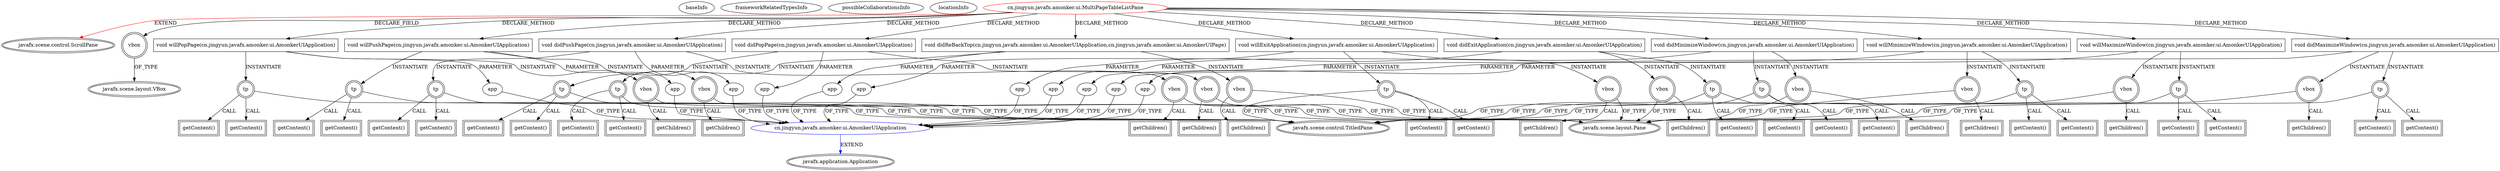 digraph {
baseInfo[graphId=1829,category="extension_graph",isAnonymous=false,possibleRelation=true]
frameworkRelatedTypesInfo[0="javafx.scene.control.ScrollPane"]
possibleCollaborationsInfo[0="1829~CLIENT_METHOD_DECLARATION-PARAMETER_DECLARATION-CLIENT_METHOD_DECLARATION-PARAMETER_DECLARATION-CLIENT_METHOD_DECLARATION-PARAMETER_DECLARATION-CLIENT_METHOD_DECLARATION-PARAMETER_DECLARATION-CLIENT_METHOD_DECLARATION-PARAMETER_DECLARATION-CLIENT_METHOD_DECLARATION-PARAMETER_DECLARATION-CLIENT_METHOD_DECLARATION-PARAMETER_DECLARATION-CLIENT_METHOD_DECLARATION-PARAMETER_DECLARATION-CLIENT_METHOD_DECLARATION-PARAMETER_DECLARATION-CLIENT_METHOD_DECLARATION-PARAMETER_DECLARATION-CLIENT_METHOD_DECLARATION-PARAMETER_DECLARATION-~javafx.scene.control.ScrollPane ~javafx.application.Application ~false~false"]
locationInfo[projectName="amonker-AmonkerFX",filePath="/amonker-AmonkerFX/AmonkerFX-master/src/cn/jingyun/javafx/amonker/ui/MultiPageTableListPane.java",contextSignature="MultiPageTableListPane",graphId="1829"]
0[label="cn.jingyun.javafx.amonker.ui.MultiPageTableListPane",vertexType="ROOT_CLIENT_CLASS_DECLARATION",isFrameworkType=false,color=red]
1[label="javafx.scene.control.ScrollPane",vertexType="FRAMEWORK_CLASS_TYPE",isFrameworkType=true,peripheries=2]
2[label="vbox",vertexType="FIELD_DECLARATION",isFrameworkType=true,peripheries=2,shape=circle]
3[label="javafx.scene.layout.VBox",vertexType="FRAMEWORK_CLASS_TYPE",isFrameworkType=true,peripheries=2]
21[label="void willPushPage(cn.jingyun.javafx.amonker.ui.AmonkerUIApplication)",vertexType="CLIENT_METHOD_DECLARATION",isFrameworkType=false,shape=box]
22[label="app",vertexType="PARAMETER_DECLARATION",isFrameworkType=false]
23[label="cn.jingyun.javafx.amonker.ui.AmonkerUIApplication",vertexType="REFERENCE_CLIENT_CLASS_DECLARATION",isFrameworkType=false,color=blue]
24[label="javafx.application.Application",vertexType="FRAMEWORK_CLASS_TYPE",isFrameworkType=true,peripheries=2]
25[label="vbox",vertexType="VARIABLE_EXPRESION",isFrameworkType=true,peripheries=2,shape=circle]
27[label="javafx.scene.layout.Pane",vertexType="FRAMEWORK_CLASS_TYPE",isFrameworkType=true,peripheries=2]
26[label="getChildren()",vertexType="INSIDE_CALL",isFrameworkType=true,peripheries=2,shape=box]
28[label="tp",vertexType="VARIABLE_EXPRESION",isFrameworkType=true,peripheries=2,shape=circle]
30[label="javafx.scene.control.TitledPane",vertexType="FRAMEWORK_CLASS_TYPE",isFrameworkType=true,peripheries=2]
29[label="getContent()",vertexType="INSIDE_CALL",isFrameworkType=true,peripheries=2,shape=box]
32[label="getContent()",vertexType="INSIDE_CALL",isFrameworkType=true,peripheries=2,shape=box]
33[label="void didPushPage(cn.jingyun.javafx.amonker.ui.AmonkerUIApplication)",vertexType="CLIENT_METHOD_DECLARATION",isFrameworkType=false,shape=box]
34[label="app",vertexType="PARAMETER_DECLARATION",isFrameworkType=false]
36[label="vbox",vertexType="VARIABLE_EXPRESION",isFrameworkType=true,peripheries=2,shape=circle]
37[label="getChildren()",vertexType="INSIDE_CALL",isFrameworkType=true,peripheries=2,shape=box]
39[label="tp",vertexType="VARIABLE_EXPRESION",isFrameworkType=true,peripheries=2,shape=circle]
40[label="getContent()",vertexType="INSIDE_CALL",isFrameworkType=true,peripheries=2,shape=box]
43[label="getContent()",vertexType="INSIDE_CALL",isFrameworkType=true,peripheries=2,shape=box]
44[label="void didReBackTop(cn.jingyun.javafx.amonker.ui.AmonkerUIApplication,cn.jingyun.javafx.amonker.ui.AmonkerUIPage)",vertexType="CLIENT_METHOD_DECLARATION",isFrameworkType=false,shape=box]
45[label="app",vertexType="PARAMETER_DECLARATION",isFrameworkType=false]
47[label="vbox",vertexType="VARIABLE_EXPRESION",isFrameworkType=true,peripheries=2,shape=circle]
48[label="getChildren()",vertexType="INSIDE_CALL",isFrameworkType=true,peripheries=2,shape=box]
50[label="tp",vertexType="VARIABLE_EXPRESION",isFrameworkType=true,peripheries=2,shape=circle]
51[label="getContent()",vertexType="INSIDE_CALL",isFrameworkType=true,peripheries=2,shape=box]
54[label="getContent()",vertexType="INSIDE_CALL",isFrameworkType=true,peripheries=2,shape=box]
55[label="void willPopPage(cn.jingyun.javafx.amonker.ui.AmonkerUIApplication)",vertexType="CLIENT_METHOD_DECLARATION",isFrameworkType=false,shape=box]
56[label="app",vertexType="PARAMETER_DECLARATION",isFrameworkType=false]
58[label="vbox",vertexType="VARIABLE_EXPRESION",isFrameworkType=true,peripheries=2,shape=circle]
59[label="getChildren()",vertexType="INSIDE_CALL",isFrameworkType=true,peripheries=2,shape=box]
61[label="tp",vertexType="VARIABLE_EXPRESION",isFrameworkType=true,peripheries=2,shape=circle]
62[label="getContent()",vertexType="INSIDE_CALL",isFrameworkType=true,peripheries=2,shape=box]
65[label="getContent()",vertexType="INSIDE_CALL",isFrameworkType=true,peripheries=2,shape=box]
66[label="void didPopPage(cn.jingyun.javafx.amonker.ui.AmonkerUIApplication)",vertexType="CLIENT_METHOD_DECLARATION",isFrameworkType=false,shape=box]
67[label="app",vertexType="PARAMETER_DECLARATION",isFrameworkType=false]
69[label="vbox",vertexType="VARIABLE_EXPRESION",isFrameworkType=true,peripheries=2,shape=circle]
70[label="getChildren()",vertexType="INSIDE_CALL",isFrameworkType=true,peripheries=2,shape=box]
72[label="tp",vertexType="VARIABLE_EXPRESION",isFrameworkType=true,peripheries=2,shape=circle]
73[label="getContent()",vertexType="INSIDE_CALL",isFrameworkType=true,peripheries=2,shape=box]
76[label="getContent()",vertexType="INSIDE_CALL",isFrameworkType=true,peripheries=2,shape=box]
77[label="void willExitApplication(cn.jingyun.javafx.amonker.ui.AmonkerUIApplication)",vertexType="CLIENT_METHOD_DECLARATION",isFrameworkType=false,shape=box]
78[label="app",vertexType="PARAMETER_DECLARATION",isFrameworkType=false]
80[label="vbox",vertexType="VARIABLE_EXPRESION",isFrameworkType=true,peripheries=2,shape=circle]
81[label="getChildren()",vertexType="INSIDE_CALL",isFrameworkType=true,peripheries=2,shape=box]
83[label="tp",vertexType="VARIABLE_EXPRESION",isFrameworkType=true,peripheries=2,shape=circle]
84[label="getContent()",vertexType="INSIDE_CALL",isFrameworkType=true,peripheries=2,shape=box]
87[label="getContent()",vertexType="INSIDE_CALL",isFrameworkType=true,peripheries=2,shape=box]
88[label="void didExitApplication(cn.jingyun.javafx.amonker.ui.AmonkerUIApplication)",vertexType="CLIENT_METHOD_DECLARATION",isFrameworkType=false,shape=box]
89[label="app",vertexType="PARAMETER_DECLARATION",isFrameworkType=false]
91[label="vbox",vertexType="VARIABLE_EXPRESION",isFrameworkType=true,peripheries=2,shape=circle]
92[label="getChildren()",vertexType="INSIDE_CALL",isFrameworkType=true,peripheries=2,shape=box]
94[label="tp",vertexType="VARIABLE_EXPRESION",isFrameworkType=true,peripheries=2,shape=circle]
95[label="getContent()",vertexType="INSIDE_CALL",isFrameworkType=true,peripheries=2,shape=box]
98[label="getContent()",vertexType="INSIDE_CALL",isFrameworkType=true,peripheries=2,shape=box]
99[label="void willMinimizeWindow(cn.jingyun.javafx.amonker.ui.AmonkerUIApplication)",vertexType="CLIENT_METHOD_DECLARATION",isFrameworkType=false,shape=box]
100[label="app",vertexType="PARAMETER_DECLARATION",isFrameworkType=false]
102[label="vbox",vertexType="VARIABLE_EXPRESION",isFrameworkType=true,peripheries=2,shape=circle]
103[label="getChildren()",vertexType="INSIDE_CALL",isFrameworkType=true,peripheries=2,shape=box]
105[label="tp",vertexType="VARIABLE_EXPRESION",isFrameworkType=true,peripheries=2,shape=circle]
106[label="getContent()",vertexType="INSIDE_CALL",isFrameworkType=true,peripheries=2,shape=box]
109[label="getContent()",vertexType="INSIDE_CALL",isFrameworkType=true,peripheries=2,shape=box]
110[label="void didMinimizeWindow(cn.jingyun.javafx.amonker.ui.AmonkerUIApplication)",vertexType="CLIENT_METHOD_DECLARATION",isFrameworkType=false,shape=box]
111[label="app",vertexType="PARAMETER_DECLARATION",isFrameworkType=false]
113[label="vbox",vertexType="VARIABLE_EXPRESION",isFrameworkType=true,peripheries=2,shape=circle]
114[label="getChildren()",vertexType="INSIDE_CALL",isFrameworkType=true,peripheries=2,shape=box]
116[label="tp",vertexType="VARIABLE_EXPRESION",isFrameworkType=true,peripheries=2,shape=circle]
117[label="getContent()",vertexType="INSIDE_CALL",isFrameworkType=true,peripheries=2,shape=box]
120[label="getContent()",vertexType="INSIDE_CALL",isFrameworkType=true,peripheries=2,shape=box]
121[label="void willMaximizeWindow(cn.jingyun.javafx.amonker.ui.AmonkerUIApplication)",vertexType="CLIENT_METHOD_DECLARATION",isFrameworkType=false,shape=box]
122[label="app",vertexType="PARAMETER_DECLARATION",isFrameworkType=false]
124[label="vbox",vertexType="VARIABLE_EXPRESION",isFrameworkType=true,peripheries=2,shape=circle]
125[label="getChildren()",vertexType="INSIDE_CALL",isFrameworkType=true,peripheries=2,shape=box]
127[label="tp",vertexType="VARIABLE_EXPRESION",isFrameworkType=true,peripheries=2,shape=circle]
128[label="getContent()",vertexType="INSIDE_CALL",isFrameworkType=true,peripheries=2,shape=box]
131[label="getContent()",vertexType="INSIDE_CALL",isFrameworkType=true,peripheries=2,shape=box]
132[label="void didMaximizeWindow(cn.jingyun.javafx.amonker.ui.AmonkerUIApplication)",vertexType="CLIENT_METHOD_DECLARATION",isFrameworkType=false,shape=box]
133[label="app",vertexType="PARAMETER_DECLARATION",isFrameworkType=false]
135[label="vbox",vertexType="VARIABLE_EXPRESION",isFrameworkType=true,peripheries=2,shape=circle]
136[label="getChildren()",vertexType="INSIDE_CALL",isFrameworkType=true,peripheries=2,shape=box]
138[label="tp",vertexType="VARIABLE_EXPRESION",isFrameworkType=true,peripheries=2,shape=circle]
139[label="getContent()",vertexType="INSIDE_CALL",isFrameworkType=true,peripheries=2,shape=box]
142[label="getContent()",vertexType="INSIDE_CALL",isFrameworkType=true,peripheries=2,shape=box]
0->1[label="EXTEND",color=red]
0->2[label="DECLARE_FIELD"]
2->3[label="OF_TYPE"]
0->21[label="DECLARE_METHOD"]
23->24[label="EXTEND",color=blue]
22->23[label="OF_TYPE"]
21->22[label="PARAMETER"]
21->25[label="INSTANTIATE"]
25->27[label="OF_TYPE"]
25->26[label="CALL"]
21->28[label="INSTANTIATE"]
28->30[label="OF_TYPE"]
28->29[label="CALL"]
28->32[label="CALL"]
0->33[label="DECLARE_METHOD"]
34->23[label="OF_TYPE"]
33->34[label="PARAMETER"]
33->36[label="INSTANTIATE"]
36->27[label="OF_TYPE"]
36->37[label="CALL"]
33->39[label="INSTANTIATE"]
39->30[label="OF_TYPE"]
39->40[label="CALL"]
39->43[label="CALL"]
0->44[label="DECLARE_METHOD"]
45->23[label="OF_TYPE"]
44->45[label="PARAMETER"]
44->47[label="INSTANTIATE"]
47->27[label="OF_TYPE"]
47->48[label="CALL"]
44->50[label="INSTANTIATE"]
50->30[label="OF_TYPE"]
50->51[label="CALL"]
50->54[label="CALL"]
0->55[label="DECLARE_METHOD"]
56->23[label="OF_TYPE"]
55->56[label="PARAMETER"]
55->58[label="INSTANTIATE"]
58->27[label="OF_TYPE"]
58->59[label="CALL"]
55->61[label="INSTANTIATE"]
61->30[label="OF_TYPE"]
61->62[label="CALL"]
61->65[label="CALL"]
0->66[label="DECLARE_METHOD"]
67->23[label="OF_TYPE"]
66->67[label="PARAMETER"]
66->69[label="INSTANTIATE"]
69->27[label="OF_TYPE"]
69->70[label="CALL"]
66->72[label="INSTANTIATE"]
72->30[label="OF_TYPE"]
72->73[label="CALL"]
72->76[label="CALL"]
0->77[label="DECLARE_METHOD"]
78->23[label="OF_TYPE"]
77->78[label="PARAMETER"]
77->80[label="INSTANTIATE"]
80->27[label="OF_TYPE"]
80->81[label="CALL"]
77->83[label="INSTANTIATE"]
83->30[label="OF_TYPE"]
83->84[label="CALL"]
83->87[label="CALL"]
0->88[label="DECLARE_METHOD"]
89->23[label="OF_TYPE"]
88->89[label="PARAMETER"]
88->91[label="INSTANTIATE"]
91->27[label="OF_TYPE"]
91->92[label="CALL"]
88->94[label="INSTANTIATE"]
94->30[label="OF_TYPE"]
94->95[label="CALL"]
94->98[label="CALL"]
0->99[label="DECLARE_METHOD"]
100->23[label="OF_TYPE"]
99->100[label="PARAMETER"]
99->102[label="INSTANTIATE"]
102->27[label="OF_TYPE"]
102->103[label="CALL"]
99->105[label="INSTANTIATE"]
105->30[label="OF_TYPE"]
105->106[label="CALL"]
105->109[label="CALL"]
0->110[label="DECLARE_METHOD"]
111->23[label="OF_TYPE"]
110->111[label="PARAMETER"]
110->113[label="INSTANTIATE"]
113->27[label="OF_TYPE"]
113->114[label="CALL"]
110->116[label="INSTANTIATE"]
116->30[label="OF_TYPE"]
116->117[label="CALL"]
116->120[label="CALL"]
0->121[label="DECLARE_METHOD"]
122->23[label="OF_TYPE"]
121->122[label="PARAMETER"]
121->124[label="INSTANTIATE"]
124->27[label="OF_TYPE"]
124->125[label="CALL"]
121->127[label="INSTANTIATE"]
127->30[label="OF_TYPE"]
127->128[label="CALL"]
127->131[label="CALL"]
0->132[label="DECLARE_METHOD"]
133->23[label="OF_TYPE"]
132->133[label="PARAMETER"]
132->135[label="INSTANTIATE"]
135->27[label="OF_TYPE"]
135->136[label="CALL"]
132->138[label="INSTANTIATE"]
138->30[label="OF_TYPE"]
138->139[label="CALL"]
138->142[label="CALL"]
}
